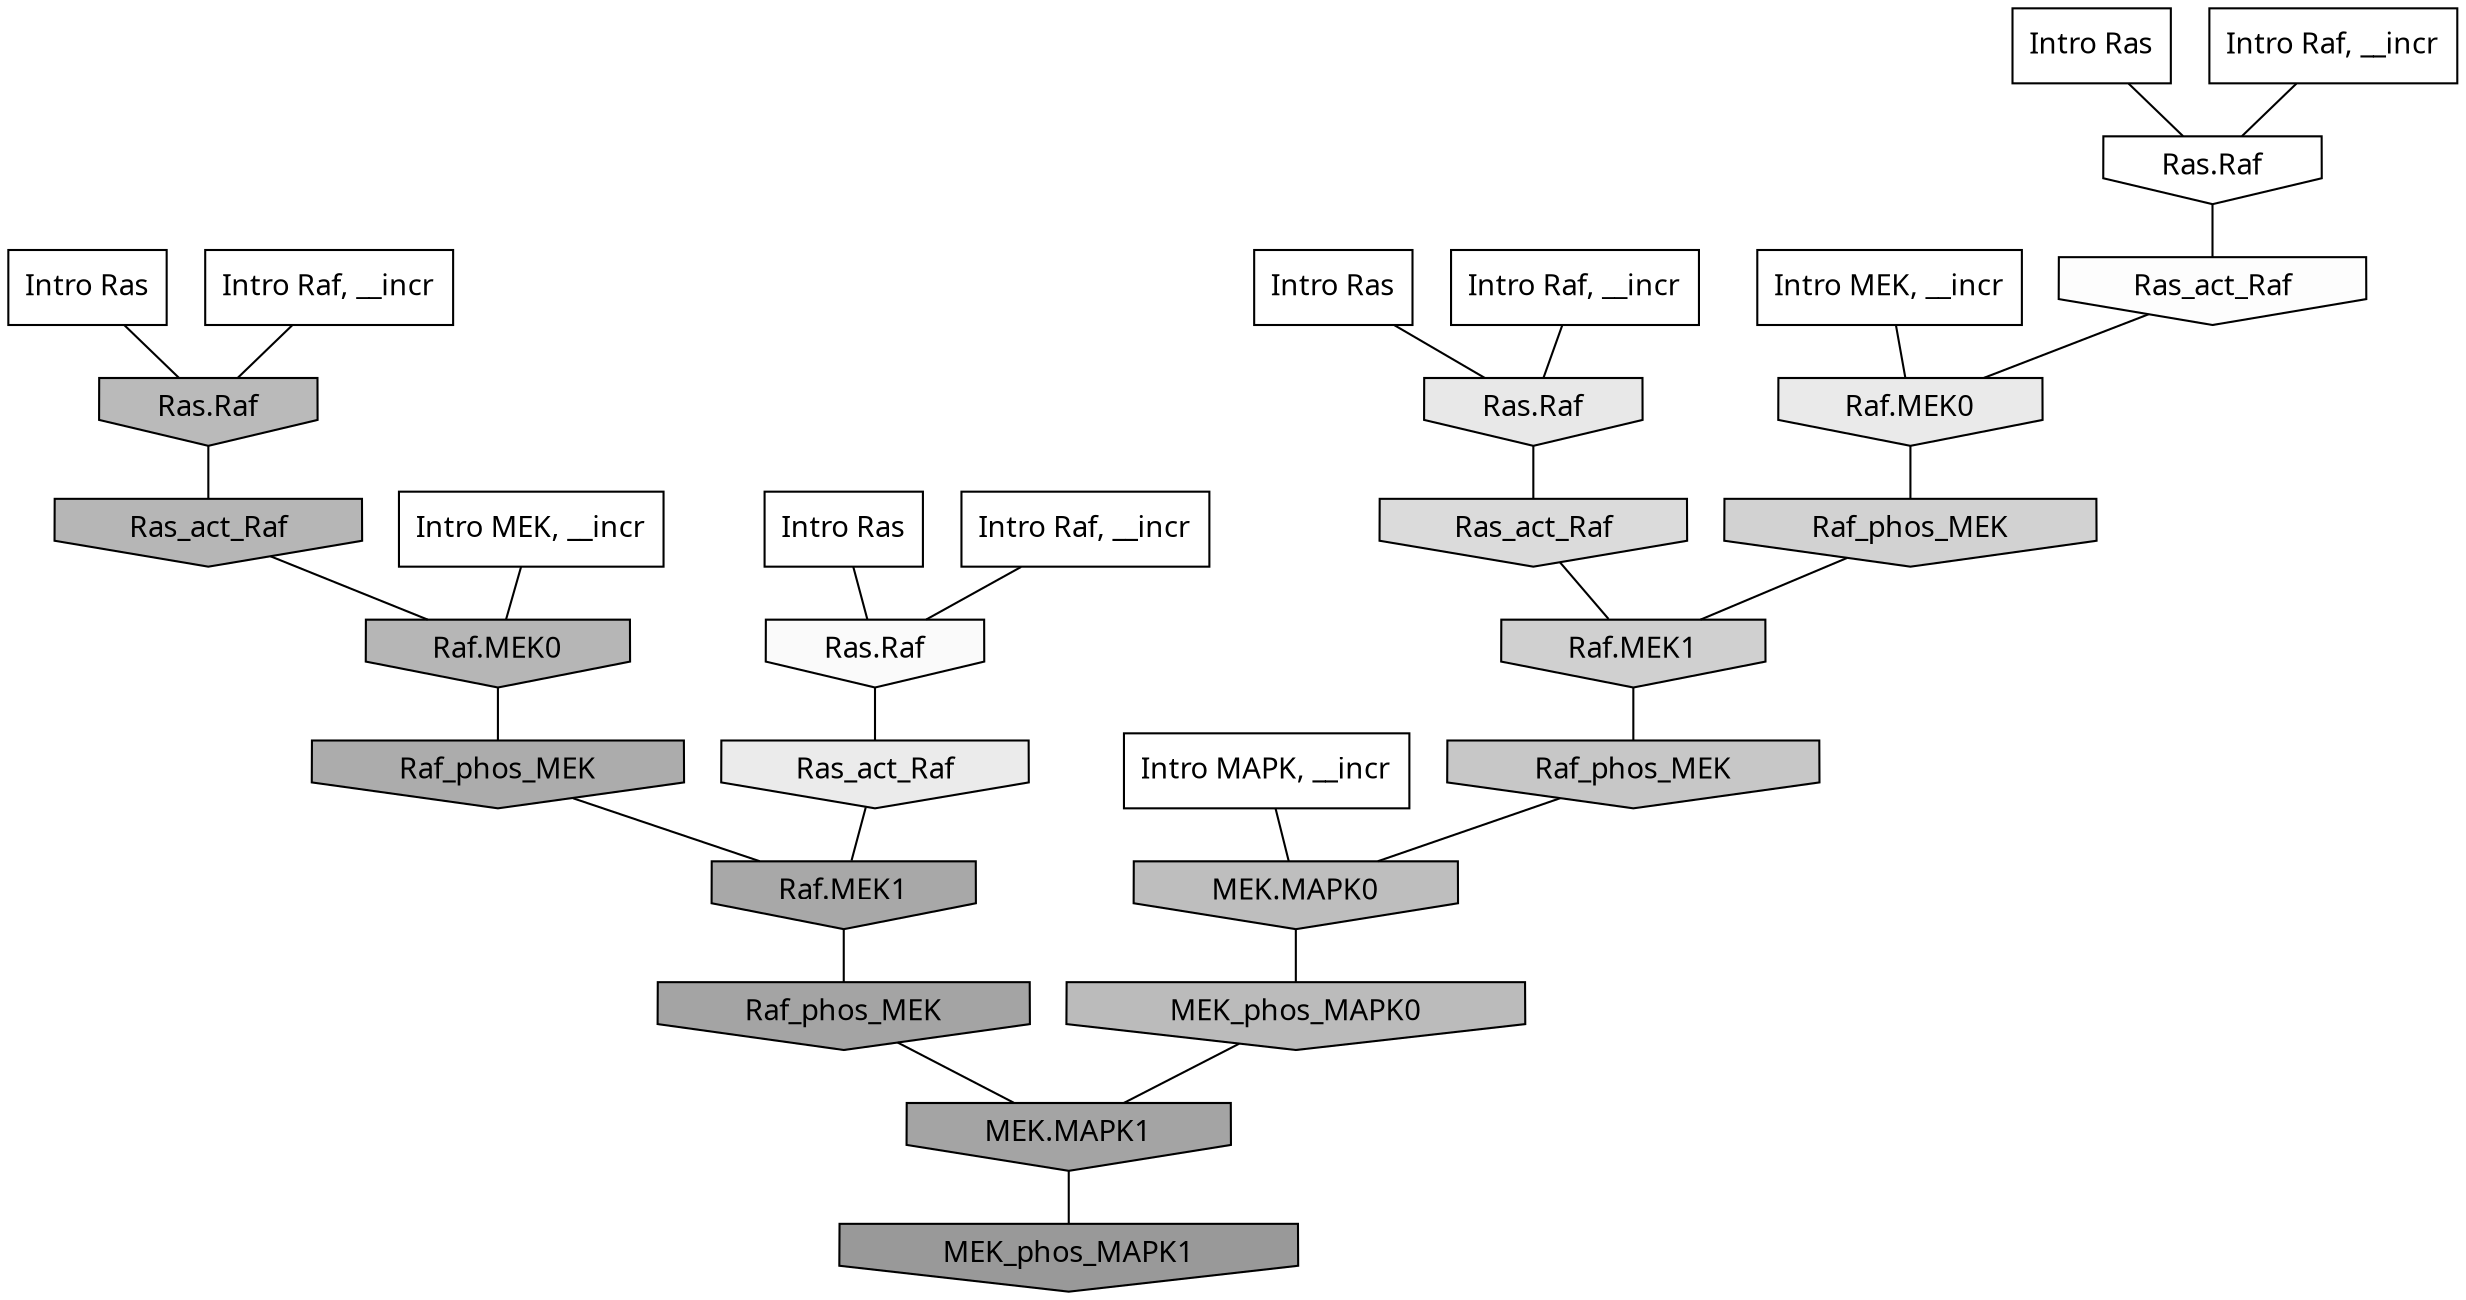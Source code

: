 digraph G{
  rankdir="TB";
  ranksep=0.30;
  node [fontname="CMU Serif"];
  edge [fontname="CMU Serif"];
  
  8 [label="Intro Ras", shape=rectangle, style=filled, fillcolor="0.000 0.000 1.000"]
  
  21 [label="Intro Ras", shape=rectangle, style=filled, fillcolor="0.000 0.000 1.000"]
  
  29 [label="Intro Ras", shape=rectangle, style=filled, fillcolor="0.000 0.000 1.000"]
  
  86 [label="Intro Ras", shape=rectangle, style=filled, fillcolor="0.000 0.000 1.000"]
  
  227 [label="Intro Raf, __incr", shape=rectangle, style=filled, fillcolor="0.000 0.000 1.000"]
  
  346 [label="Intro Raf, __incr", shape=rectangle, style=filled, fillcolor="0.000 0.000 1.000"]
  
  549 [label="Intro Raf, __incr", shape=rectangle, style=filled, fillcolor="0.000 0.000 1.000"]
  
  1049 [label="Intro Raf, __incr", shape=rectangle, style=filled, fillcolor="0.000 0.000 1.000"]
  
  1455 [label="Intro MEK, __incr", shape=rectangle, style=filled, fillcolor="0.000 0.000 1.000"]
  
  1488 [label="Intro MEK, __incr", shape=rectangle, style=filled, fillcolor="0.000 0.000 1.000"]
  
  2624 [label="Intro MAPK, __incr", shape=rectangle, style=filled, fillcolor="0.000 0.000 1.000"]
  
  3295 [label="Ras.Raf", shape=invhouse, style=filled, fillcolor="0.000 0.000 1.000"]
  
  3392 [label="Ras_act_Raf", shape=invhouse, style=filled, fillcolor="0.000 0.000 0.989"]
  
  3442 [label="Ras.Raf", shape=invhouse, style=filled, fillcolor="0.000 0.000 0.979"]
  
  4212 [label="Ras_act_Raf", shape=invhouse, style=filled, fillcolor="0.000 0.000 0.918"]
  
  4252 [label="Raf.MEK0", shape=invhouse, style=filled, fillcolor="0.000 0.000 0.916"]
  
  4316 [label="Ras.Raf", shape=invhouse, style=filled, fillcolor="0.000 0.000 0.910"]
  
  5265 [label="Ras_act_Raf", shape=invhouse, style=filled, fillcolor="0.000 0.000 0.857"]
  
  5976 [label="Raf_phos_MEK", shape=invhouse, style=filled, fillcolor="0.000 0.000 0.822"]
  
  6154 [label="Raf.MEK1", shape=invhouse, style=filled, fillcolor="0.000 0.000 0.813"]
  
  7107 [label="Raf_phos_MEK", shape=invhouse, style=filled, fillcolor="0.000 0.000 0.779"]
  
  8366 [label="MEK.MAPK0", shape=invhouse, style=filled, fillcolor="0.000 0.000 0.743"]
  
  8775 [label="MEK_phos_MAPK0", shape=invhouse, style=filled, fillcolor="0.000 0.000 0.732"]
  
  8909 [label="Ras.Raf", shape=invhouse, style=filled, fillcolor="0.000 0.000 0.728"]
  
  9659 [label="Ras_act_Raf", shape=invhouse, style=filled, fillcolor="0.000 0.000 0.712"]
  
  9662 [label="Raf.MEK0", shape=invhouse, style=filled, fillcolor="0.000 0.000 0.712"]
  
  11757 [label="Raf_phos_MEK", shape=invhouse, style=filled, fillcolor="0.000 0.000 0.672"]
  
  12578 [label="Raf.MEK1", shape=invhouse, style=filled, fillcolor="0.000 0.000 0.660"]
  
  13866 [label="Raf_phos_MEK", shape=invhouse, style=filled, fillcolor="0.000 0.000 0.641"]
  
  13870 [label="MEK.MAPK1", shape=invhouse, style=filled, fillcolor="0.000 0.000 0.641"]
  
  16489 [label="MEK_phos_MAPK1", shape=invhouse, style=filled, fillcolor="0.000 0.000 0.600"]
  
  
  13870 -> 16489 [dir=none, color="0.000 0.000 0.000"] 
  13866 -> 13870 [dir=none, color="0.000 0.000 0.000"] 
  12578 -> 13866 [dir=none, color="0.000 0.000 0.000"] 
  11757 -> 12578 [dir=none, color="0.000 0.000 0.000"] 
  9662 -> 11757 [dir=none, color="0.000 0.000 0.000"] 
  9659 -> 9662 [dir=none, color="0.000 0.000 0.000"] 
  8909 -> 9659 [dir=none, color="0.000 0.000 0.000"] 
  8775 -> 13870 [dir=none, color="0.000 0.000 0.000"] 
  8366 -> 8775 [dir=none, color="0.000 0.000 0.000"] 
  7107 -> 8366 [dir=none, color="0.000 0.000 0.000"] 
  6154 -> 7107 [dir=none, color="0.000 0.000 0.000"] 
  5976 -> 6154 [dir=none, color="0.000 0.000 0.000"] 
  5265 -> 6154 [dir=none, color="0.000 0.000 0.000"] 
  4316 -> 5265 [dir=none, color="0.000 0.000 0.000"] 
  4252 -> 5976 [dir=none, color="0.000 0.000 0.000"] 
  4212 -> 12578 [dir=none, color="0.000 0.000 0.000"] 
  3442 -> 4212 [dir=none, color="0.000 0.000 0.000"] 
  3392 -> 4252 [dir=none, color="0.000 0.000 0.000"] 
  3295 -> 3392 [dir=none, color="0.000 0.000 0.000"] 
  2624 -> 8366 [dir=none, color="0.000 0.000 0.000"] 
  1488 -> 9662 [dir=none, color="0.000 0.000 0.000"] 
  1455 -> 4252 [dir=none, color="0.000 0.000 0.000"] 
  1049 -> 3295 [dir=none, color="0.000 0.000 0.000"] 
  549 -> 3442 [dir=none, color="0.000 0.000 0.000"] 
  346 -> 4316 [dir=none, color="0.000 0.000 0.000"] 
  227 -> 8909 [dir=none, color="0.000 0.000 0.000"] 
  86 -> 4316 [dir=none, color="0.000 0.000 0.000"] 
  29 -> 3442 [dir=none, color="0.000 0.000 0.000"] 
  21 -> 3295 [dir=none, color="0.000 0.000 0.000"] 
  8 -> 8909 [dir=none, color="0.000 0.000 0.000"] 
  
  }
